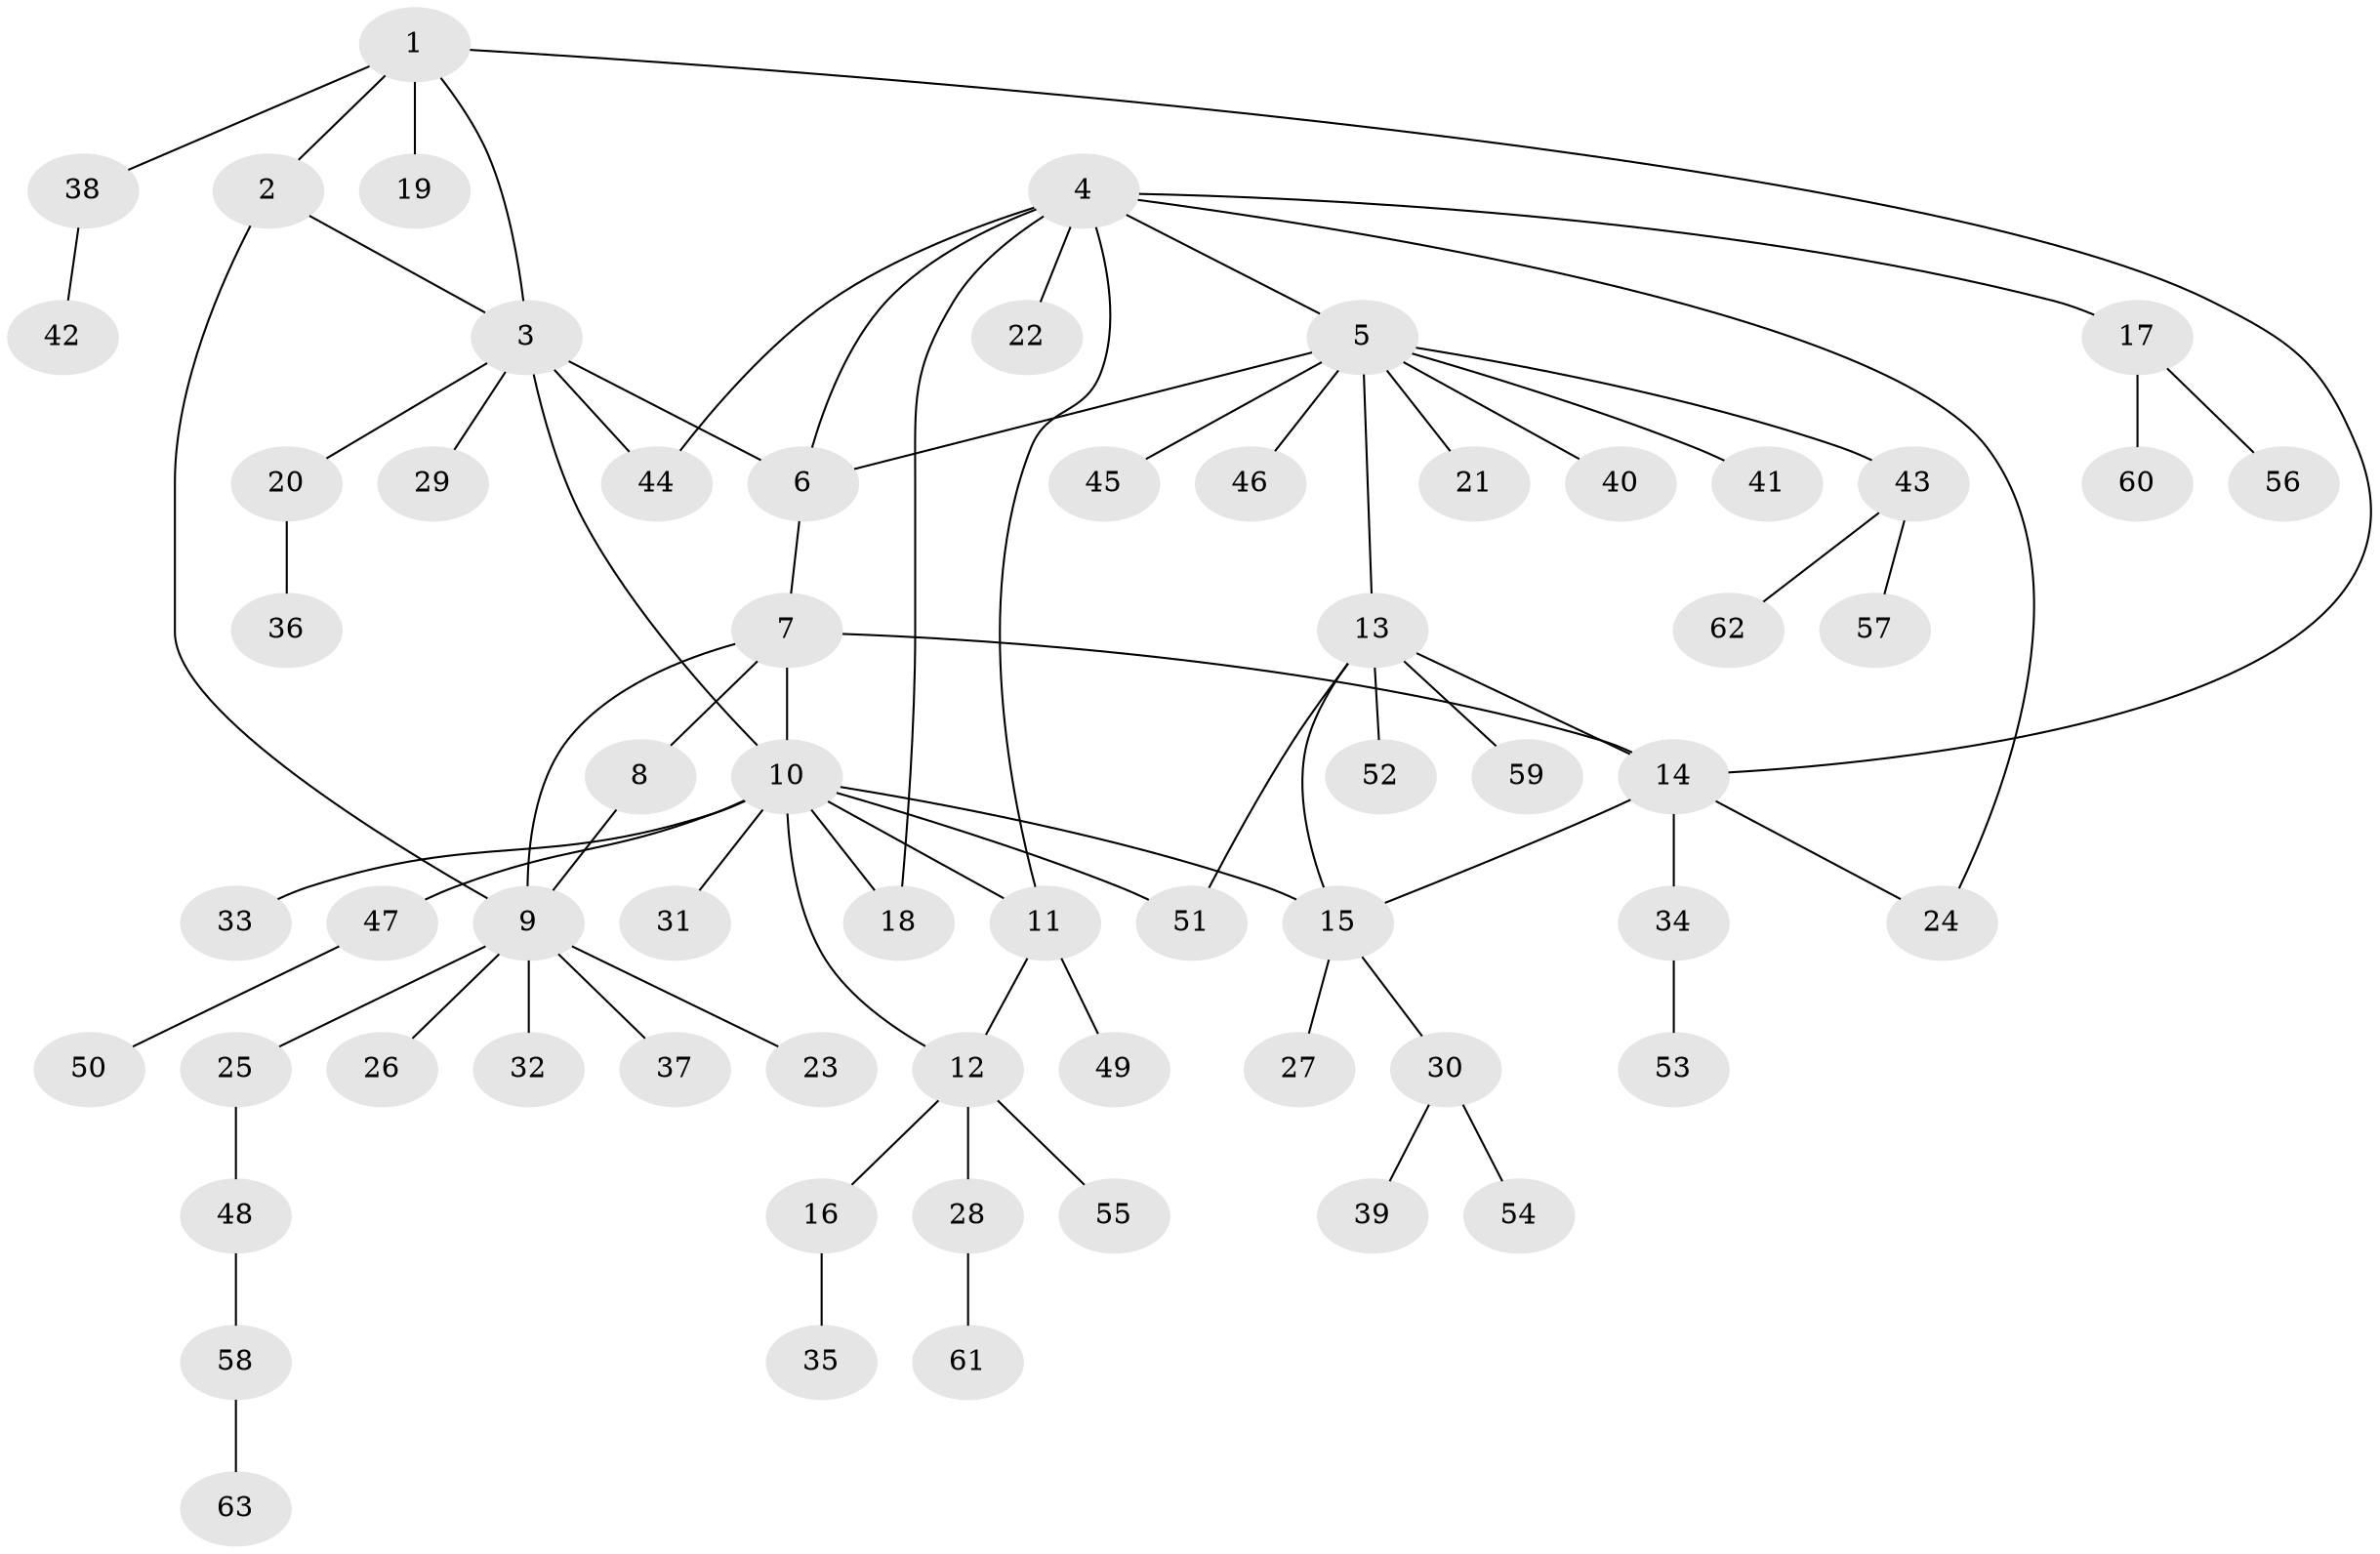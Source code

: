 // Generated by graph-tools (version 1.1) at 2025/02/03/09/25 03:02:49]
// undirected, 63 vertices, 77 edges
graph export_dot {
graph [start="1"]
  node [color=gray90,style=filled];
  1;
  2;
  3;
  4;
  5;
  6;
  7;
  8;
  9;
  10;
  11;
  12;
  13;
  14;
  15;
  16;
  17;
  18;
  19;
  20;
  21;
  22;
  23;
  24;
  25;
  26;
  27;
  28;
  29;
  30;
  31;
  32;
  33;
  34;
  35;
  36;
  37;
  38;
  39;
  40;
  41;
  42;
  43;
  44;
  45;
  46;
  47;
  48;
  49;
  50;
  51;
  52;
  53;
  54;
  55;
  56;
  57;
  58;
  59;
  60;
  61;
  62;
  63;
  1 -- 2;
  1 -- 3;
  1 -- 14;
  1 -- 19;
  1 -- 38;
  2 -- 3;
  2 -- 9;
  3 -- 6;
  3 -- 10;
  3 -- 20;
  3 -- 29;
  3 -- 44;
  4 -- 5;
  4 -- 6;
  4 -- 11;
  4 -- 17;
  4 -- 18;
  4 -- 22;
  4 -- 24;
  4 -- 44;
  5 -- 6;
  5 -- 13;
  5 -- 21;
  5 -- 40;
  5 -- 41;
  5 -- 43;
  5 -- 45;
  5 -- 46;
  6 -- 7;
  7 -- 8;
  7 -- 9;
  7 -- 10;
  7 -- 14;
  8 -- 9;
  9 -- 23;
  9 -- 25;
  9 -- 26;
  9 -- 32;
  9 -- 37;
  10 -- 11;
  10 -- 12;
  10 -- 15;
  10 -- 18;
  10 -- 31;
  10 -- 33;
  10 -- 47;
  10 -- 51;
  11 -- 12;
  11 -- 49;
  12 -- 16;
  12 -- 28;
  12 -- 55;
  13 -- 14;
  13 -- 15;
  13 -- 51;
  13 -- 52;
  13 -- 59;
  14 -- 15;
  14 -- 24;
  14 -- 34;
  15 -- 27;
  15 -- 30;
  16 -- 35;
  17 -- 56;
  17 -- 60;
  20 -- 36;
  25 -- 48;
  28 -- 61;
  30 -- 39;
  30 -- 54;
  34 -- 53;
  38 -- 42;
  43 -- 57;
  43 -- 62;
  47 -- 50;
  48 -- 58;
  58 -- 63;
}
